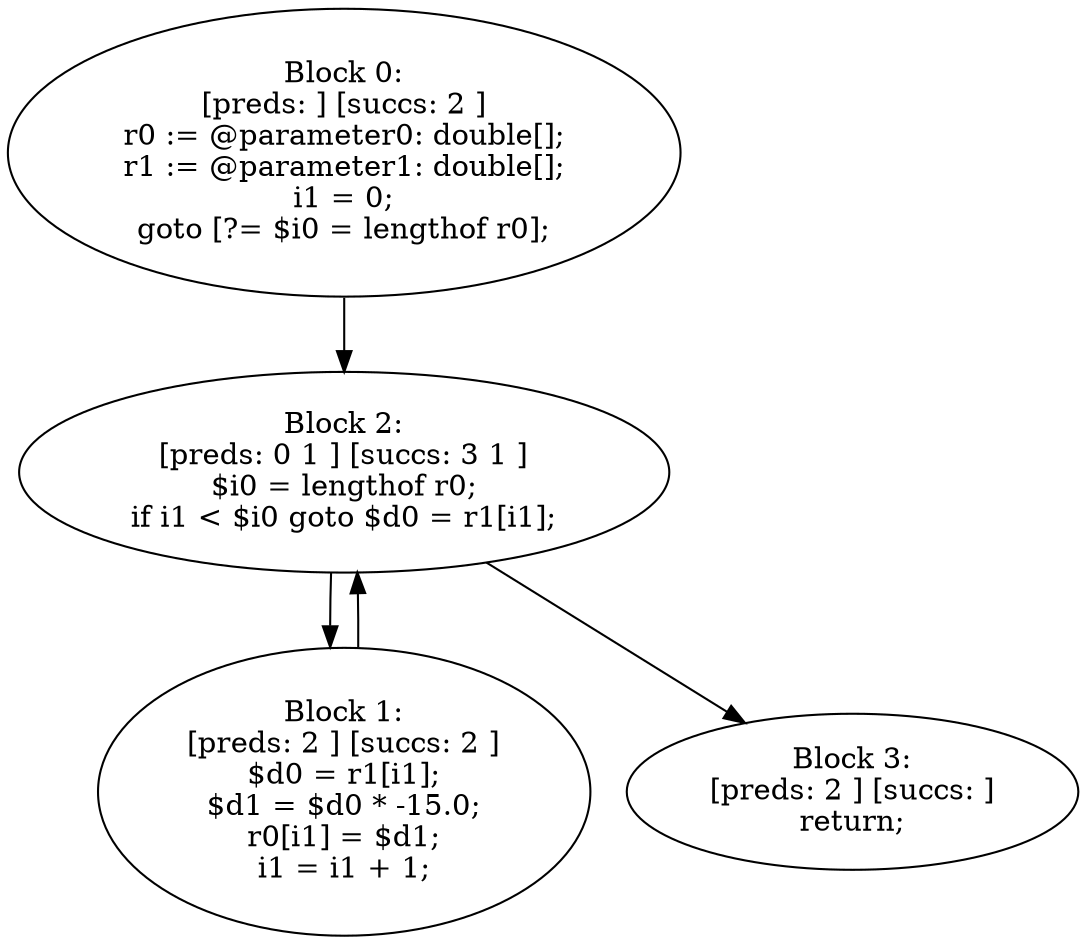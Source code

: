 digraph "unitGraph" {
    "Block 0:
[preds: ] [succs: 2 ]
r0 := @parameter0: double[];
r1 := @parameter1: double[];
i1 = 0;
goto [?= $i0 = lengthof r0];
"
    "Block 1:
[preds: 2 ] [succs: 2 ]
$d0 = r1[i1];
$d1 = $d0 * -15.0;
r0[i1] = $d1;
i1 = i1 + 1;
"
    "Block 2:
[preds: 0 1 ] [succs: 3 1 ]
$i0 = lengthof r0;
if i1 < $i0 goto $d0 = r1[i1];
"
    "Block 3:
[preds: 2 ] [succs: ]
return;
"
    "Block 0:
[preds: ] [succs: 2 ]
r0 := @parameter0: double[];
r1 := @parameter1: double[];
i1 = 0;
goto [?= $i0 = lengthof r0];
"->"Block 2:
[preds: 0 1 ] [succs: 3 1 ]
$i0 = lengthof r0;
if i1 < $i0 goto $d0 = r1[i1];
";
    "Block 1:
[preds: 2 ] [succs: 2 ]
$d0 = r1[i1];
$d1 = $d0 * -15.0;
r0[i1] = $d1;
i1 = i1 + 1;
"->"Block 2:
[preds: 0 1 ] [succs: 3 1 ]
$i0 = lengthof r0;
if i1 < $i0 goto $d0 = r1[i1];
";
    "Block 2:
[preds: 0 1 ] [succs: 3 1 ]
$i0 = lengthof r0;
if i1 < $i0 goto $d0 = r1[i1];
"->"Block 3:
[preds: 2 ] [succs: ]
return;
";
    "Block 2:
[preds: 0 1 ] [succs: 3 1 ]
$i0 = lengthof r0;
if i1 < $i0 goto $d0 = r1[i1];
"->"Block 1:
[preds: 2 ] [succs: 2 ]
$d0 = r1[i1];
$d1 = $d0 * -15.0;
r0[i1] = $d1;
i1 = i1 + 1;
";
}
